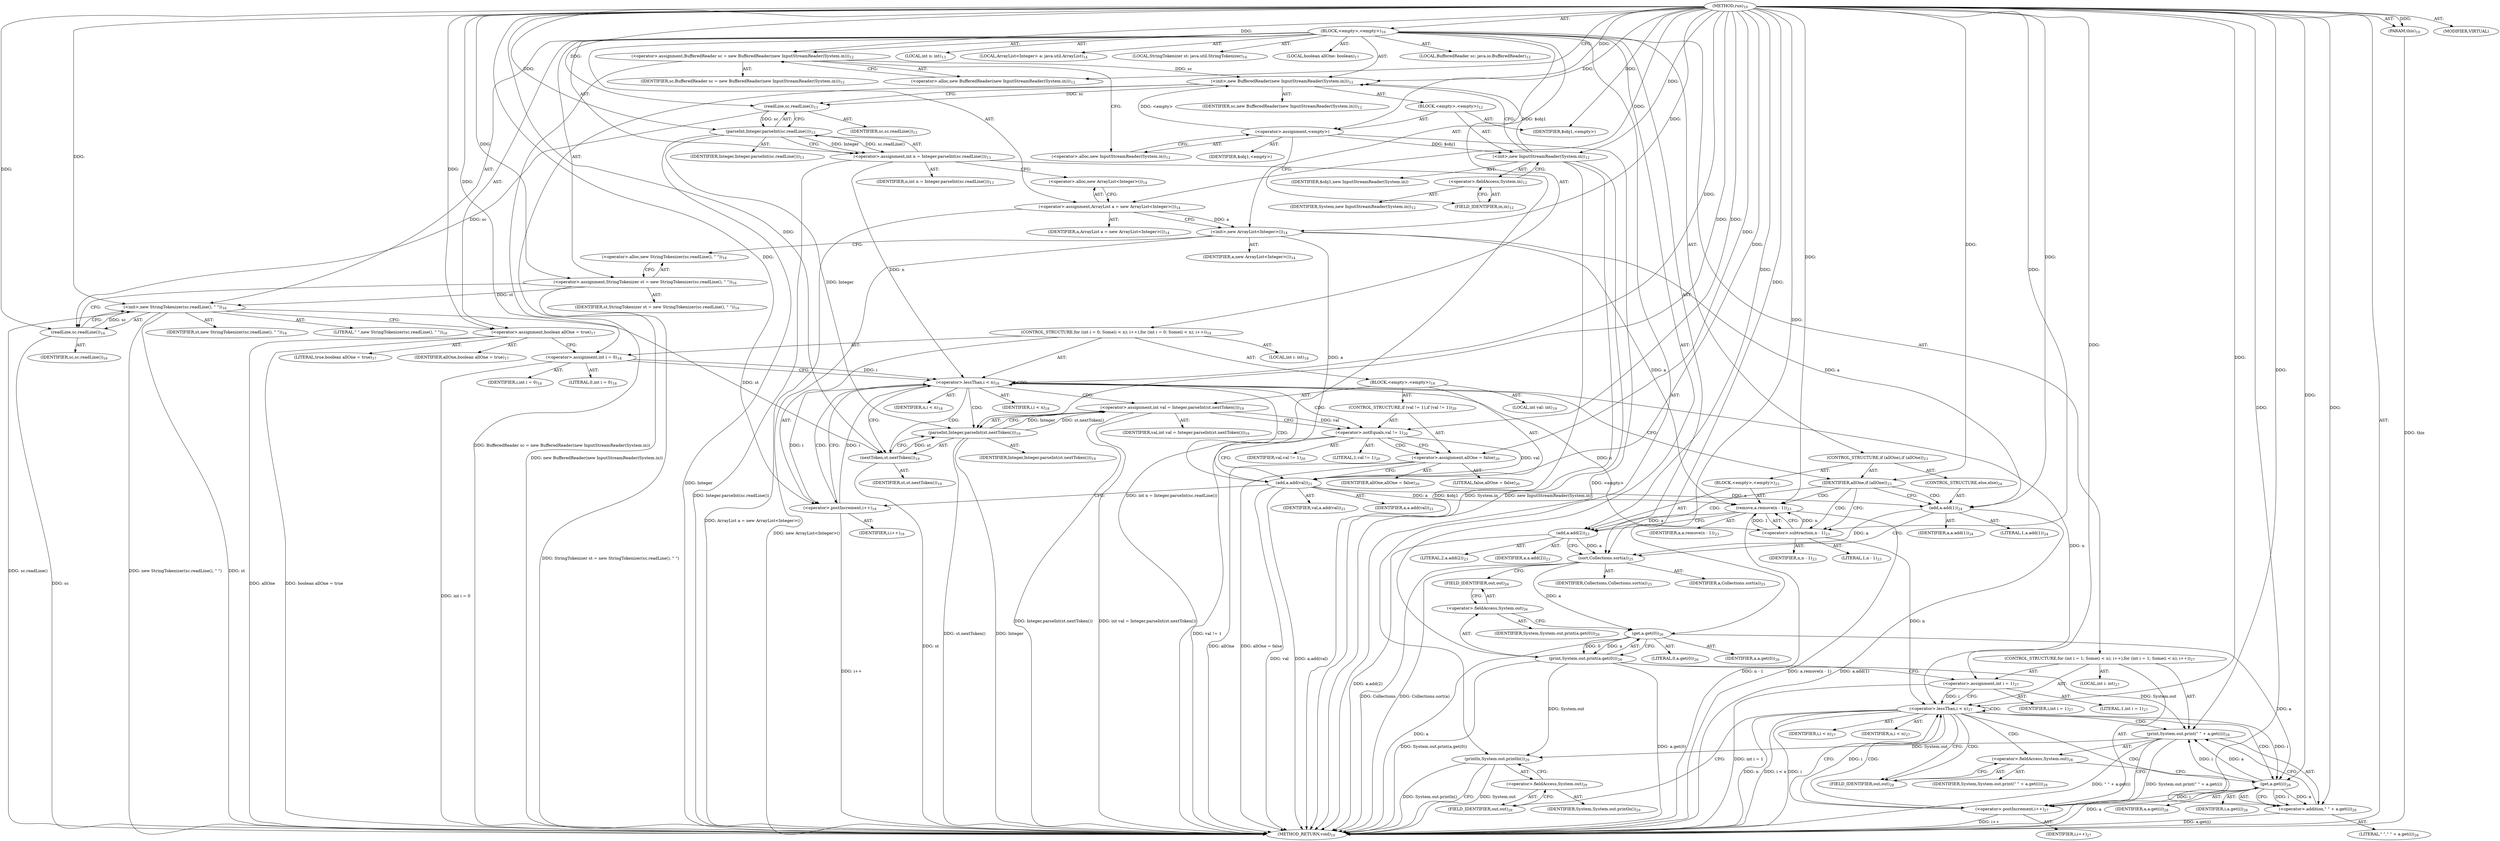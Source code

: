 digraph "run" {  
"38" [label = <(METHOD,run)<SUB>10</SUB>> ]
"39" [label = <(PARAM,this)<SUB>10</SUB>> ]
"40" [label = <(BLOCK,&lt;empty&gt;,&lt;empty&gt;)<SUB>10</SUB>> ]
"4" [label = <(LOCAL,BufferedReader sc: java.io.BufferedReader)<SUB>12</SUB>> ]
"41" [label = <(&lt;operator&gt;.assignment,BufferedReader sc = new BufferedReader(new InputStreamReader(System.in)))<SUB>12</SUB>> ]
"42" [label = <(IDENTIFIER,sc,BufferedReader sc = new BufferedReader(new InputStreamReader(System.in)))<SUB>12</SUB>> ]
"43" [label = <(&lt;operator&gt;.alloc,new BufferedReader(new InputStreamReader(System.in)))<SUB>12</SUB>> ]
"44" [label = <(&lt;init&gt;,new BufferedReader(new InputStreamReader(System.in)))<SUB>12</SUB>> ]
"3" [label = <(IDENTIFIER,sc,new BufferedReader(new InputStreamReader(System.in)))<SUB>12</SUB>> ]
"45" [label = <(BLOCK,&lt;empty&gt;,&lt;empty&gt;)<SUB>12</SUB>> ]
"46" [label = <(&lt;operator&gt;.assignment,&lt;empty&gt;)> ]
"47" [label = <(IDENTIFIER,$obj1,&lt;empty&gt;)> ]
"48" [label = <(&lt;operator&gt;.alloc,new InputStreamReader(System.in))<SUB>12</SUB>> ]
"49" [label = <(&lt;init&gt;,new InputStreamReader(System.in))<SUB>12</SUB>> ]
"50" [label = <(IDENTIFIER,$obj1,new InputStreamReader(System.in))> ]
"51" [label = <(&lt;operator&gt;.fieldAccess,System.in)<SUB>12</SUB>> ]
"52" [label = <(IDENTIFIER,System,new InputStreamReader(System.in))<SUB>12</SUB>> ]
"53" [label = <(FIELD_IDENTIFIER,in,in)<SUB>12</SUB>> ]
"54" [label = <(IDENTIFIER,$obj1,&lt;empty&gt;)> ]
"55" [label = <(LOCAL,int n: int)<SUB>13</SUB>> ]
"56" [label = <(&lt;operator&gt;.assignment,int n = Integer.parseInt(sc.readLine()))<SUB>13</SUB>> ]
"57" [label = <(IDENTIFIER,n,int n = Integer.parseInt(sc.readLine()))<SUB>13</SUB>> ]
"58" [label = <(parseInt,Integer.parseInt(sc.readLine()))<SUB>13</SUB>> ]
"59" [label = <(IDENTIFIER,Integer,Integer.parseInt(sc.readLine()))<SUB>13</SUB>> ]
"60" [label = <(readLine,sc.readLine())<SUB>13</SUB>> ]
"61" [label = <(IDENTIFIER,sc,sc.readLine())<SUB>13</SUB>> ]
"6" [label = <(LOCAL,ArrayList&lt;Integer&gt; a: java.util.ArrayList)<SUB>14</SUB>> ]
"62" [label = <(&lt;operator&gt;.assignment,ArrayList a = new ArrayList&lt;Integer&gt;())<SUB>14</SUB>> ]
"63" [label = <(IDENTIFIER,a,ArrayList a = new ArrayList&lt;Integer&gt;())<SUB>14</SUB>> ]
"64" [label = <(&lt;operator&gt;.alloc,new ArrayList&lt;Integer&gt;())<SUB>14</SUB>> ]
"65" [label = <(&lt;init&gt;,new ArrayList&lt;Integer&gt;())<SUB>14</SUB>> ]
"5" [label = <(IDENTIFIER,a,new ArrayList&lt;Integer&gt;())<SUB>14</SUB>> ]
"8" [label = <(LOCAL,StringTokenizer st: java.util.StringTokenizer)<SUB>16</SUB>> ]
"66" [label = <(&lt;operator&gt;.assignment,StringTokenizer st = new StringTokenizer(sc.readLine(), &quot; &quot;))<SUB>16</SUB>> ]
"67" [label = <(IDENTIFIER,st,StringTokenizer st = new StringTokenizer(sc.readLine(), &quot; &quot;))<SUB>16</SUB>> ]
"68" [label = <(&lt;operator&gt;.alloc,new StringTokenizer(sc.readLine(), &quot; &quot;))<SUB>16</SUB>> ]
"69" [label = <(&lt;init&gt;,new StringTokenizer(sc.readLine(), &quot; &quot;))<SUB>16</SUB>> ]
"7" [label = <(IDENTIFIER,st,new StringTokenizer(sc.readLine(), &quot; &quot;))<SUB>16</SUB>> ]
"70" [label = <(readLine,sc.readLine())<SUB>16</SUB>> ]
"71" [label = <(IDENTIFIER,sc,sc.readLine())<SUB>16</SUB>> ]
"72" [label = <(LITERAL,&quot; &quot;,new StringTokenizer(sc.readLine(), &quot; &quot;))<SUB>16</SUB>> ]
"73" [label = <(LOCAL,boolean allOne: boolean)<SUB>17</SUB>> ]
"74" [label = <(&lt;operator&gt;.assignment,boolean allOne = true)<SUB>17</SUB>> ]
"75" [label = <(IDENTIFIER,allOne,boolean allOne = true)<SUB>17</SUB>> ]
"76" [label = <(LITERAL,true,boolean allOne = true)<SUB>17</SUB>> ]
"77" [label = <(CONTROL_STRUCTURE,for (int i = 0; Some(i &lt; n); i++),for (int i = 0; Some(i &lt; n); i++))<SUB>18</SUB>> ]
"78" [label = <(LOCAL,int i: int)<SUB>18</SUB>> ]
"79" [label = <(&lt;operator&gt;.assignment,int i = 0)<SUB>18</SUB>> ]
"80" [label = <(IDENTIFIER,i,int i = 0)<SUB>18</SUB>> ]
"81" [label = <(LITERAL,0,int i = 0)<SUB>18</SUB>> ]
"82" [label = <(&lt;operator&gt;.lessThan,i &lt; n)<SUB>18</SUB>> ]
"83" [label = <(IDENTIFIER,i,i &lt; n)<SUB>18</SUB>> ]
"84" [label = <(IDENTIFIER,n,i &lt; n)<SUB>18</SUB>> ]
"85" [label = <(&lt;operator&gt;.postIncrement,i++)<SUB>18</SUB>> ]
"86" [label = <(IDENTIFIER,i,i++)<SUB>18</SUB>> ]
"87" [label = <(BLOCK,&lt;empty&gt;,&lt;empty&gt;)<SUB>18</SUB>> ]
"88" [label = <(LOCAL,int val: int)<SUB>19</SUB>> ]
"89" [label = <(&lt;operator&gt;.assignment,int val = Integer.parseInt(st.nextToken()))<SUB>19</SUB>> ]
"90" [label = <(IDENTIFIER,val,int val = Integer.parseInt(st.nextToken()))<SUB>19</SUB>> ]
"91" [label = <(parseInt,Integer.parseInt(st.nextToken()))<SUB>19</SUB>> ]
"92" [label = <(IDENTIFIER,Integer,Integer.parseInt(st.nextToken()))<SUB>19</SUB>> ]
"93" [label = <(nextToken,st.nextToken())<SUB>19</SUB>> ]
"94" [label = <(IDENTIFIER,st,st.nextToken())<SUB>19</SUB>> ]
"95" [label = <(CONTROL_STRUCTURE,if (val != 1),if (val != 1))<SUB>20</SUB>> ]
"96" [label = <(&lt;operator&gt;.notEquals,val != 1)<SUB>20</SUB>> ]
"97" [label = <(IDENTIFIER,val,val != 1)<SUB>20</SUB>> ]
"98" [label = <(LITERAL,1,val != 1)<SUB>20</SUB>> ]
"99" [label = <(&lt;operator&gt;.assignment,allOne = false)<SUB>20</SUB>> ]
"100" [label = <(IDENTIFIER,allOne,allOne = false)<SUB>20</SUB>> ]
"101" [label = <(LITERAL,false,allOne = false)<SUB>20</SUB>> ]
"102" [label = <(add,a.add(val))<SUB>21</SUB>> ]
"103" [label = <(IDENTIFIER,a,a.add(val))<SUB>21</SUB>> ]
"104" [label = <(IDENTIFIER,val,a.add(val))<SUB>21</SUB>> ]
"105" [label = <(CONTROL_STRUCTURE,if (allOne),if (allOne))<SUB>23</SUB>> ]
"106" [label = <(IDENTIFIER,allOne,if (allOne))<SUB>23</SUB>> ]
"107" [label = <(BLOCK,&lt;empty&gt;,&lt;empty&gt;)<SUB>23</SUB>> ]
"108" [label = <(remove,a.remove(n - 1))<SUB>23</SUB>> ]
"109" [label = <(IDENTIFIER,a,a.remove(n - 1))<SUB>23</SUB>> ]
"110" [label = <(&lt;operator&gt;.subtraction,n - 1)<SUB>23</SUB>> ]
"111" [label = <(IDENTIFIER,n,n - 1)<SUB>23</SUB>> ]
"112" [label = <(LITERAL,1,n - 1)<SUB>23</SUB>> ]
"113" [label = <(add,a.add(2))<SUB>23</SUB>> ]
"114" [label = <(IDENTIFIER,a,a.add(2))<SUB>23</SUB>> ]
"115" [label = <(LITERAL,2,a.add(2))<SUB>23</SUB>> ]
"116" [label = <(CONTROL_STRUCTURE,else,else)<SUB>24</SUB>> ]
"117" [label = <(add,a.add(1))<SUB>24</SUB>> ]
"118" [label = <(IDENTIFIER,a,a.add(1))<SUB>24</SUB>> ]
"119" [label = <(LITERAL,1,a.add(1))<SUB>24</SUB>> ]
"120" [label = <(sort,Collections.sort(a))<SUB>25</SUB>> ]
"121" [label = <(IDENTIFIER,Collections,Collections.sort(a))<SUB>25</SUB>> ]
"122" [label = <(IDENTIFIER,a,Collections.sort(a))<SUB>25</SUB>> ]
"123" [label = <(print,System.out.print(a.get(0)))<SUB>26</SUB>> ]
"124" [label = <(&lt;operator&gt;.fieldAccess,System.out)<SUB>26</SUB>> ]
"125" [label = <(IDENTIFIER,System,System.out.print(a.get(0)))<SUB>26</SUB>> ]
"126" [label = <(FIELD_IDENTIFIER,out,out)<SUB>26</SUB>> ]
"127" [label = <(get,a.get(0))<SUB>26</SUB>> ]
"128" [label = <(IDENTIFIER,a,a.get(0))<SUB>26</SUB>> ]
"129" [label = <(LITERAL,0,a.get(0))<SUB>26</SUB>> ]
"130" [label = <(CONTROL_STRUCTURE,for (int i = 1; Some(i &lt; n); i++),for (int i = 1; Some(i &lt; n); i++))<SUB>27</SUB>> ]
"131" [label = <(LOCAL,int i: int)<SUB>27</SUB>> ]
"132" [label = <(&lt;operator&gt;.assignment,int i = 1)<SUB>27</SUB>> ]
"133" [label = <(IDENTIFIER,i,int i = 1)<SUB>27</SUB>> ]
"134" [label = <(LITERAL,1,int i = 1)<SUB>27</SUB>> ]
"135" [label = <(&lt;operator&gt;.lessThan,i &lt; n)<SUB>27</SUB>> ]
"136" [label = <(IDENTIFIER,i,i &lt; n)<SUB>27</SUB>> ]
"137" [label = <(IDENTIFIER,n,i &lt; n)<SUB>27</SUB>> ]
"138" [label = <(&lt;operator&gt;.postIncrement,i++)<SUB>27</SUB>> ]
"139" [label = <(IDENTIFIER,i,i++)<SUB>27</SUB>> ]
"140" [label = <(print,System.out.print(&quot; &quot; + a.get(i)))<SUB>28</SUB>> ]
"141" [label = <(&lt;operator&gt;.fieldAccess,System.out)<SUB>28</SUB>> ]
"142" [label = <(IDENTIFIER,System,System.out.print(&quot; &quot; + a.get(i)))<SUB>28</SUB>> ]
"143" [label = <(FIELD_IDENTIFIER,out,out)<SUB>28</SUB>> ]
"144" [label = <(&lt;operator&gt;.addition,&quot; &quot; + a.get(i))<SUB>28</SUB>> ]
"145" [label = <(LITERAL,&quot; &quot;,&quot; &quot; + a.get(i))<SUB>28</SUB>> ]
"146" [label = <(get,a.get(i))<SUB>28</SUB>> ]
"147" [label = <(IDENTIFIER,a,a.get(i))<SUB>28</SUB>> ]
"148" [label = <(IDENTIFIER,i,a.get(i))<SUB>28</SUB>> ]
"149" [label = <(println,System.out.println())<SUB>29</SUB>> ]
"150" [label = <(&lt;operator&gt;.fieldAccess,System.out)<SUB>29</SUB>> ]
"151" [label = <(IDENTIFIER,System,System.out.println())<SUB>29</SUB>> ]
"152" [label = <(FIELD_IDENTIFIER,out,out)<SUB>29</SUB>> ]
"153" [label = <(MODIFIER,VIRTUAL)> ]
"154" [label = <(METHOD_RETURN,void)<SUB>10</SUB>> ]
  "38" -> "39"  [ label = "AST: "] 
  "38" -> "40"  [ label = "AST: "] 
  "38" -> "153"  [ label = "AST: "] 
  "38" -> "154"  [ label = "AST: "] 
  "40" -> "4"  [ label = "AST: "] 
  "40" -> "41"  [ label = "AST: "] 
  "40" -> "44"  [ label = "AST: "] 
  "40" -> "55"  [ label = "AST: "] 
  "40" -> "56"  [ label = "AST: "] 
  "40" -> "6"  [ label = "AST: "] 
  "40" -> "62"  [ label = "AST: "] 
  "40" -> "65"  [ label = "AST: "] 
  "40" -> "8"  [ label = "AST: "] 
  "40" -> "66"  [ label = "AST: "] 
  "40" -> "69"  [ label = "AST: "] 
  "40" -> "73"  [ label = "AST: "] 
  "40" -> "74"  [ label = "AST: "] 
  "40" -> "77"  [ label = "AST: "] 
  "40" -> "105"  [ label = "AST: "] 
  "40" -> "120"  [ label = "AST: "] 
  "40" -> "123"  [ label = "AST: "] 
  "40" -> "130"  [ label = "AST: "] 
  "40" -> "149"  [ label = "AST: "] 
  "41" -> "42"  [ label = "AST: "] 
  "41" -> "43"  [ label = "AST: "] 
  "44" -> "3"  [ label = "AST: "] 
  "44" -> "45"  [ label = "AST: "] 
  "45" -> "46"  [ label = "AST: "] 
  "45" -> "49"  [ label = "AST: "] 
  "45" -> "54"  [ label = "AST: "] 
  "46" -> "47"  [ label = "AST: "] 
  "46" -> "48"  [ label = "AST: "] 
  "49" -> "50"  [ label = "AST: "] 
  "49" -> "51"  [ label = "AST: "] 
  "51" -> "52"  [ label = "AST: "] 
  "51" -> "53"  [ label = "AST: "] 
  "56" -> "57"  [ label = "AST: "] 
  "56" -> "58"  [ label = "AST: "] 
  "58" -> "59"  [ label = "AST: "] 
  "58" -> "60"  [ label = "AST: "] 
  "60" -> "61"  [ label = "AST: "] 
  "62" -> "63"  [ label = "AST: "] 
  "62" -> "64"  [ label = "AST: "] 
  "65" -> "5"  [ label = "AST: "] 
  "66" -> "67"  [ label = "AST: "] 
  "66" -> "68"  [ label = "AST: "] 
  "69" -> "7"  [ label = "AST: "] 
  "69" -> "70"  [ label = "AST: "] 
  "69" -> "72"  [ label = "AST: "] 
  "70" -> "71"  [ label = "AST: "] 
  "74" -> "75"  [ label = "AST: "] 
  "74" -> "76"  [ label = "AST: "] 
  "77" -> "78"  [ label = "AST: "] 
  "77" -> "79"  [ label = "AST: "] 
  "77" -> "82"  [ label = "AST: "] 
  "77" -> "85"  [ label = "AST: "] 
  "77" -> "87"  [ label = "AST: "] 
  "79" -> "80"  [ label = "AST: "] 
  "79" -> "81"  [ label = "AST: "] 
  "82" -> "83"  [ label = "AST: "] 
  "82" -> "84"  [ label = "AST: "] 
  "85" -> "86"  [ label = "AST: "] 
  "87" -> "88"  [ label = "AST: "] 
  "87" -> "89"  [ label = "AST: "] 
  "87" -> "95"  [ label = "AST: "] 
  "87" -> "102"  [ label = "AST: "] 
  "89" -> "90"  [ label = "AST: "] 
  "89" -> "91"  [ label = "AST: "] 
  "91" -> "92"  [ label = "AST: "] 
  "91" -> "93"  [ label = "AST: "] 
  "93" -> "94"  [ label = "AST: "] 
  "95" -> "96"  [ label = "AST: "] 
  "95" -> "99"  [ label = "AST: "] 
  "96" -> "97"  [ label = "AST: "] 
  "96" -> "98"  [ label = "AST: "] 
  "99" -> "100"  [ label = "AST: "] 
  "99" -> "101"  [ label = "AST: "] 
  "102" -> "103"  [ label = "AST: "] 
  "102" -> "104"  [ label = "AST: "] 
  "105" -> "106"  [ label = "AST: "] 
  "105" -> "107"  [ label = "AST: "] 
  "105" -> "116"  [ label = "AST: "] 
  "107" -> "108"  [ label = "AST: "] 
  "107" -> "113"  [ label = "AST: "] 
  "108" -> "109"  [ label = "AST: "] 
  "108" -> "110"  [ label = "AST: "] 
  "110" -> "111"  [ label = "AST: "] 
  "110" -> "112"  [ label = "AST: "] 
  "113" -> "114"  [ label = "AST: "] 
  "113" -> "115"  [ label = "AST: "] 
  "116" -> "117"  [ label = "AST: "] 
  "117" -> "118"  [ label = "AST: "] 
  "117" -> "119"  [ label = "AST: "] 
  "120" -> "121"  [ label = "AST: "] 
  "120" -> "122"  [ label = "AST: "] 
  "123" -> "124"  [ label = "AST: "] 
  "123" -> "127"  [ label = "AST: "] 
  "124" -> "125"  [ label = "AST: "] 
  "124" -> "126"  [ label = "AST: "] 
  "127" -> "128"  [ label = "AST: "] 
  "127" -> "129"  [ label = "AST: "] 
  "130" -> "131"  [ label = "AST: "] 
  "130" -> "132"  [ label = "AST: "] 
  "130" -> "135"  [ label = "AST: "] 
  "130" -> "138"  [ label = "AST: "] 
  "130" -> "140"  [ label = "AST: "] 
  "132" -> "133"  [ label = "AST: "] 
  "132" -> "134"  [ label = "AST: "] 
  "135" -> "136"  [ label = "AST: "] 
  "135" -> "137"  [ label = "AST: "] 
  "138" -> "139"  [ label = "AST: "] 
  "140" -> "141"  [ label = "AST: "] 
  "140" -> "144"  [ label = "AST: "] 
  "141" -> "142"  [ label = "AST: "] 
  "141" -> "143"  [ label = "AST: "] 
  "144" -> "145"  [ label = "AST: "] 
  "144" -> "146"  [ label = "AST: "] 
  "146" -> "147"  [ label = "AST: "] 
  "146" -> "148"  [ label = "AST: "] 
  "149" -> "150"  [ label = "AST: "] 
  "150" -> "151"  [ label = "AST: "] 
  "150" -> "152"  [ label = "AST: "] 
  "41" -> "48"  [ label = "CFG: "] 
  "44" -> "60"  [ label = "CFG: "] 
  "56" -> "64"  [ label = "CFG: "] 
  "62" -> "65"  [ label = "CFG: "] 
  "65" -> "68"  [ label = "CFG: "] 
  "66" -> "70"  [ label = "CFG: "] 
  "69" -> "74"  [ label = "CFG: "] 
  "74" -> "79"  [ label = "CFG: "] 
  "120" -> "126"  [ label = "CFG: "] 
  "123" -> "132"  [ label = "CFG: "] 
  "149" -> "154"  [ label = "CFG: "] 
  "43" -> "41"  [ label = "CFG: "] 
  "58" -> "56"  [ label = "CFG: "] 
  "64" -> "62"  [ label = "CFG: "] 
  "68" -> "66"  [ label = "CFG: "] 
  "70" -> "69"  [ label = "CFG: "] 
  "79" -> "82"  [ label = "CFG: "] 
  "82" -> "106"  [ label = "CFG: "] 
  "82" -> "93"  [ label = "CFG: "] 
  "85" -> "82"  [ label = "CFG: "] 
  "106" -> "110"  [ label = "CFG: "] 
  "106" -> "117"  [ label = "CFG: "] 
  "124" -> "127"  [ label = "CFG: "] 
  "127" -> "123"  [ label = "CFG: "] 
  "132" -> "135"  [ label = "CFG: "] 
  "135" -> "143"  [ label = "CFG: "] 
  "135" -> "152"  [ label = "CFG: "] 
  "138" -> "135"  [ label = "CFG: "] 
  "140" -> "138"  [ label = "CFG: "] 
  "150" -> "149"  [ label = "CFG: "] 
  "46" -> "53"  [ label = "CFG: "] 
  "49" -> "44"  [ label = "CFG: "] 
  "60" -> "58"  [ label = "CFG: "] 
  "89" -> "96"  [ label = "CFG: "] 
  "102" -> "85"  [ label = "CFG: "] 
  "108" -> "113"  [ label = "CFG: "] 
  "113" -> "120"  [ label = "CFG: "] 
  "117" -> "120"  [ label = "CFG: "] 
  "126" -> "124"  [ label = "CFG: "] 
  "141" -> "146"  [ label = "CFG: "] 
  "144" -> "140"  [ label = "CFG: "] 
  "152" -> "150"  [ label = "CFG: "] 
  "48" -> "46"  [ label = "CFG: "] 
  "51" -> "49"  [ label = "CFG: "] 
  "91" -> "89"  [ label = "CFG: "] 
  "96" -> "99"  [ label = "CFG: "] 
  "96" -> "102"  [ label = "CFG: "] 
  "99" -> "102"  [ label = "CFG: "] 
  "110" -> "108"  [ label = "CFG: "] 
  "143" -> "141"  [ label = "CFG: "] 
  "146" -> "144"  [ label = "CFG: "] 
  "53" -> "51"  [ label = "CFG: "] 
  "93" -> "91"  [ label = "CFG: "] 
  "38" -> "43"  [ label = "CFG: "] 
  "39" -> "154"  [ label = "DDG: this"] 
  "41" -> "154"  [ label = "DDG: BufferedReader sc = new BufferedReader(new InputStreamReader(System.in))"] 
  "46" -> "154"  [ label = "DDG: &lt;empty&gt;"] 
  "49" -> "154"  [ label = "DDG: $obj1"] 
  "49" -> "154"  [ label = "DDG: System.in"] 
  "49" -> "154"  [ label = "DDG: new InputStreamReader(System.in)"] 
  "44" -> "154"  [ label = "DDG: new BufferedReader(new InputStreamReader(System.in))"] 
  "58" -> "154"  [ label = "DDG: Integer"] 
  "56" -> "154"  [ label = "DDG: Integer.parseInt(sc.readLine())"] 
  "56" -> "154"  [ label = "DDG: int n = Integer.parseInt(sc.readLine())"] 
  "62" -> "154"  [ label = "DDG: ArrayList a = new ArrayList&lt;Integer&gt;()"] 
  "65" -> "154"  [ label = "DDG: new ArrayList&lt;Integer&gt;()"] 
  "66" -> "154"  [ label = "DDG: StringTokenizer st = new StringTokenizer(sc.readLine(), &quot; &quot;)"] 
  "69" -> "154"  [ label = "DDG: st"] 
  "70" -> "154"  [ label = "DDG: sc"] 
  "69" -> "154"  [ label = "DDG: sc.readLine()"] 
  "69" -> "154"  [ label = "DDG: new StringTokenizer(sc.readLine(), &quot; &quot;)"] 
  "74" -> "154"  [ label = "DDG: allOne"] 
  "74" -> "154"  [ label = "DDG: boolean allOne = true"] 
  "79" -> "154"  [ label = "DDG: int i = 0"] 
  "117" -> "154"  [ label = "DDG: a.add(1)"] 
  "108" -> "154"  [ label = "DDG: n - 1"] 
  "108" -> "154"  [ label = "DDG: a.remove(n - 1)"] 
  "113" -> "154"  [ label = "DDG: a.add(2)"] 
  "120" -> "154"  [ label = "DDG: Collections.sort(a)"] 
  "127" -> "154"  [ label = "DDG: a"] 
  "123" -> "154"  [ label = "DDG: a.get(0)"] 
  "123" -> "154"  [ label = "DDG: System.out.print(a.get(0))"] 
  "132" -> "154"  [ label = "DDG: int i = 1"] 
  "135" -> "154"  [ label = "DDG: i"] 
  "135" -> "154"  [ label = "DDG: n"] 
  "135" -> "154"  [ label = "DDG: i &lt; n"] 
  "149" -> "154"  [ label = "DDG: System.out"] 
  "149" -> "154"  [ label = "DDG: System.out.println()"] 
  "146" -> "154"  [ label = "DDG: a"] 
  "144" -> "154"  [ label = "DDG: a.get(i)"] 
  "140" -> "154"  [ label = "DDG: &quot; &quot; + a.get(i)"] 
  "140" -> "154"  [ label = "DDG: System.out.print(&quot; &quot; + a.get(i))"] 
  "138" -> "154"  [ label = "DDG: i++"] 
  "91" -> "154"  [ label = "DDG: Integer"] 
  "93" -> "154"  [ label = "DDG: st"] 
  "91" -> "154"  [ label = "DDG: st.nextToken()"] 
  "89" -> "154"  [ label = "DDG: Integer.parseInt(st.nextToken())"] 
  "89" -> "154"  [ label = "DDG: int val = Integer.parseInt(st.nextToken())"] 
  "96" -> "154"  [ label = "DDG: val != 1"] 
  "99" -> "154"  [ label = "DDG: allOne"] 
  "99" -> "154"  [ label = "DDG: allOne = false"] 
  "102" -> "154"  [ label = "DDG: val"] 
  "102" -> "154"  [ label = "DDG: a.add(val)"] 
  "85" -> "154"  [ label = "DDG: i++"] 
  "120" -> "154"  [ label = "DDG: Collections"] 
  "38" -> "39"  [ label = "DDG: "] 
  "38" -> "41"  [ label = "DDG: "] 
  "58" -> "56"  [ label = "DDG: Integer"] 
  "58" -> "56"  [ label = "DDG: sc.readLine()"] 
  "38" -> "62"  [ label = "DDG: "] 
  "38" -> "66"  [ label = "DDG: "] 
  "38" -> "74"  [ label = "DDG: "] 
  "41" -> "44"  [ label = "DDG: sc"] 
  "38" -> "44"  [ label = "DDG: "] 
  "46" -> "44"  [ label = "DDG: &lt;empty&gt;"] 
  "49" -> "44"  [ label = "DDG: $obj1"] 
  "62" -> "65"  [ label = "DDG: a"] 
  "38" -> "65"  [ label = "DDG: "] 
  "66" -> "69"  [ label = "DDG: st"] 
  "38" -> "69"  [ label = "DDG: "] 
  "70" -> "69"  [ label = "DDG: sc"] 
  "38" -> "79"  [ label = "DDG: "] 
  "38" -> "106"  [ label = "DDG: "] 
  "38" -> "120"  [ label = "DDG: "] 
  "117" -> "120"  [ label = "DDG: a"] 
  "113" -> "120"  [ label = "DDG: a"] 
  "127" -> "123"  [ label = "DDG: a"] 
  "127" -> "123"  [ label = "DDG: 0"] 
  "38" -> "132"  [ label = "DDG: "] 
  "123" -> "149"  [ label = "DDG: System.out"] 
  "140" -> "149"  [ label = "DDG: System.out"] 
  "38" -> "46"  [ label = "DDG: "] 
  "38" -> "54"  [ label = "DDG: "] 
  "38" -> "58"  [ label = "DDG: "] 
  "60" -> "58"  [ label = "DDG: sc"] 
  "60" -> "70"  [ label = "DDG: sc"] 
  "38" -> "70"  [ label = "DDG: "] 
  "79" -> "82"  [ label = "DDG: i"] 
  "85" -> "82"  [ label = "DDG: i"] 
  "38" -> "82"  [ label = "DDG: "] 
  "56" -> "82"  [ label = "DDG: n"] 
  "82" -> "85"  [ label = "DDG: i"] 
  "38" -> "85"  [ label = "DDG: "] 
  "91" -> "89"  [ label = "DDG: Integer"] 
  "91" -> "89"  [ label = "DDG: st.nextToken()"] 
  "120" -> "127"  [ label = "DDG: a"] 
  "38" -> "127"  [ label = "DDG: "] 
  "132" -> "135"  [ label = "DDG: i"] 
  "138" -> "135"  [ label = "DDG: i"] 
  "38" -> "135"  [ label = "DDG: "] 
  "82" -> "135"  [ label = "DDG: n"] 
  "110" -> "135"  [ label = "DDG: n"] 
  "146" -> "138"  [ label = "DDG: i"] 
  "38" -> "138"  [ label = "DDG: "] 
  "123" -> "140"  [ label = "DDG: System.out"] 
  "38" -> "140"  [ label = "DDG: "] 
  "146" -> "140"  [ label = "DDG: a"] 
  "146" -> "140"  [ label = "DDG: i"] 
  "46" -> "49"  [ label = "DDG: $obj1"] 
  "38" -> "49"  [ label = "DDG: "] 
  "44" -> "60"  [ label = "DDG: sc"] 
  "38" -> "60"  [ label = "DDG: "] 
  "38" -> "99"  [ label = "DDG: "] 
  "65" -> "102"  [ label = "DDG: a"] 
  "38" -> "102"  [ label = "DDG: "] 
  "96" -> "102"  [ label = "DDG: val"] 
  "65" -> "108"  [ label = "DDG: a"] 
  "102" -> "108"  [ label = "DDG: a"] 
  "38" -> "108"  [ label = "DDG: "] 
  "110" -> "108"  [ label = "DDG: n"] 
  "110" -> "108"  [ label = "DDG: 1"] 
  "108" -> "113"  [ label = "DDG: a"] 
  "38" -> "113"  [ label = "DDG: "] 
  "65" -> "117"  [ label = "DDG: a"] 
  "102" -> "117"  [ label = "DDG: a"] 
  "38" -> "117"  [ label = "DDG: "] 
  "38" -> "144"  [ label = "DDG: "] 
  "146" -> "144"  [ label = "DDG: a"] 
  "146" -> "144"  [ label = "DDG: i"] 
  "58" -> "91"  [ label = "DDG: Integer"] 
  "38" -> "91"  [ label = "DDG: "] 
  "93" -> "91"  [ label = "DDG: st"] 
  "89" -> "96"  [ label = "DDG: val"] 
  "38" -> "96"  [ label = "DDG: "] 
  "82" -> "110"  [ label = "DDG: n"] 
  "38" -> "110"  [ label = "DDG: "] 
  "127" -> "146"  [ label = "DDG: a"] 
  "38" -> "146"  [ label = "DDG: "] 
  "135" -> "146"  [ label = "DDG: i"] 
  "69" -> "93"  [ label = "DDG: st"] 
  "38" -> "93"  [ label = "DDG: "] 
  "82" -> "96"  [ label = "CDG: "] 
  "82" -> "89"  [ label = "CDG: "] 
  "82" -> "102"  [ label = "CDG: "] 
  "82" -> "85"  [ label = "CDG: "] 
  "82" -> "91"  [ label = "CDG: "] 
  "82" -> "82"  [ label = "CDG: "] 
  "82" -> "93"  [ label = "CDG: "] 
  "106" -> "113"  [ label = "CDG: "] 
  "106" -> "110"  [ label = "CDG: "] 
  "106" -> "117"  [ label = "CDG: "] 
  "106" -> "108"  [ label = "CDG: "] 
  "135" -> "141"  [ label = "CDG: "] 
  "135" -> "146"  [ label = "CDG: "] 
  "135" -> "135"  [ label = "CDG: "] 
  "135" -> "144"  [ label = "CDG: "] 
  "135" -> "138"  [ label = "CDG: "] 
  "135" -> "140"  [ label = "CDG: "] 
  "135" -> "143"  [ label = "CDG: "] 
  "96" -> "99"  [ label = "CDG: "] 
}
